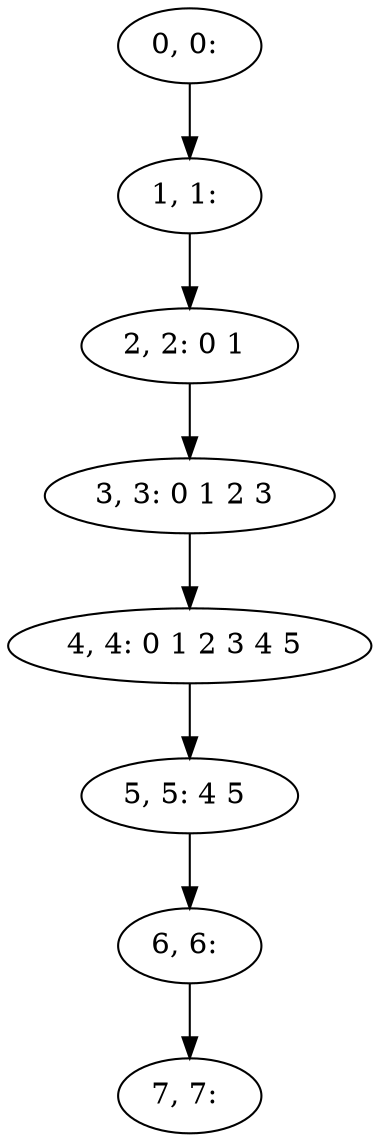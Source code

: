 digraph G {
0[label="0, 0: "];
1[label="1, 1: "];
2[label="2, 2: 0 1 "];
3[label="3, 3: 0 1 2 3 "];
4[label="4, 4: 0 1 2 3 4 5 "];
5[label="5, 5: 4 5 "];
6[label="6, 6: "];
7[label="7, 7: "];
0->1 ;
1->2 ;
2->3 ;
3->4 ;
4->5 ;
5->6 ;
6->7 ;
}

